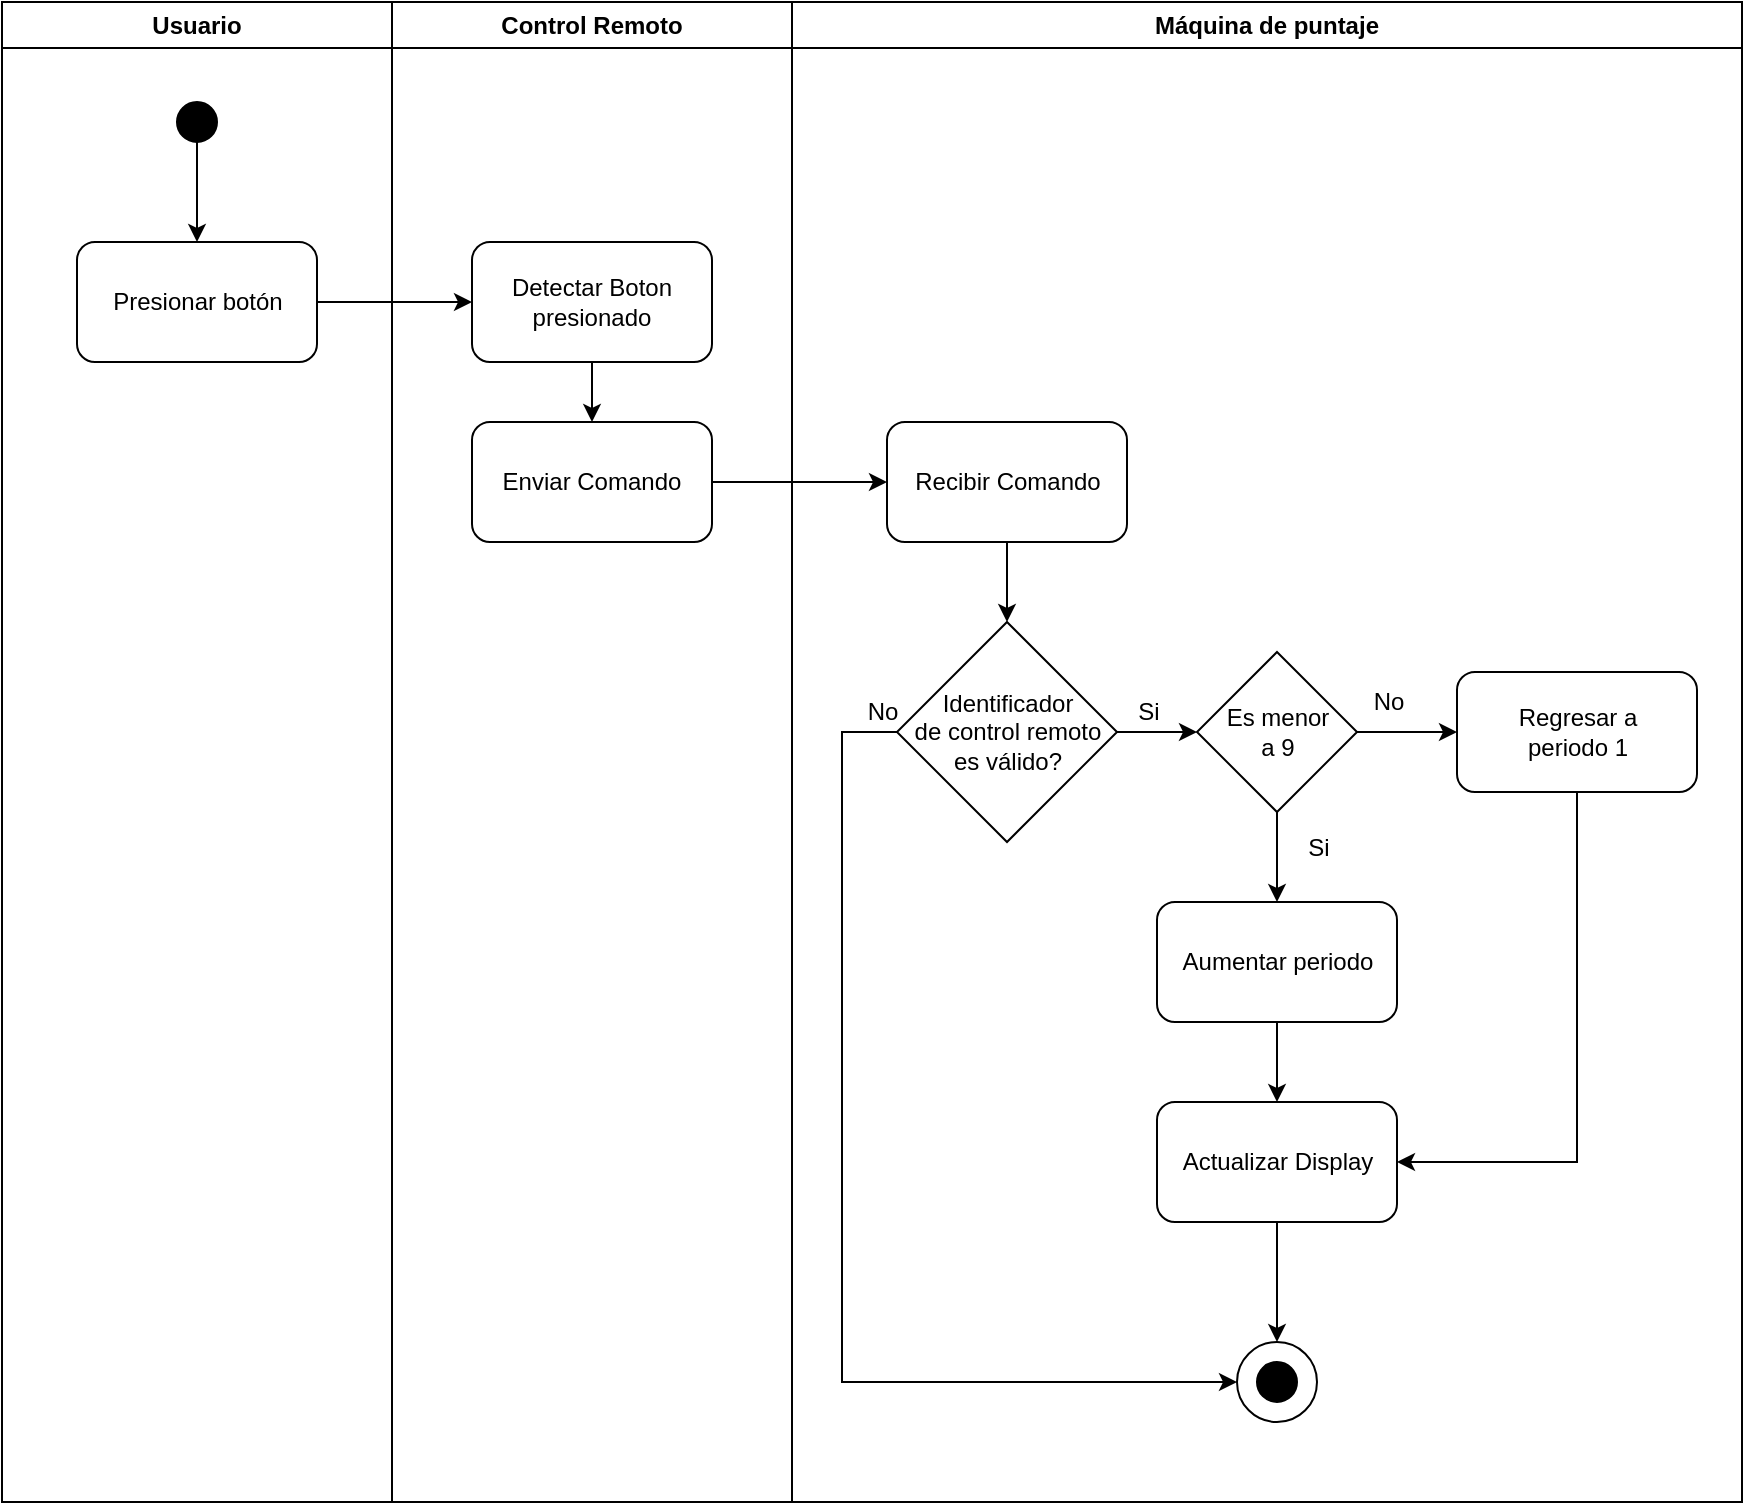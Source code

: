 <mxfile version="21.6.6" type="device">
  <diagram name="Page-1" id="Hh8ELVa93jr0go5h3RQ5">
    <mxGraphModel dx="416" dy="746" grid="1" gridSize="10" guides="1" tooltips="1" connect="1" arrows="1" fold="1" page="1" pageScale="1" pageWidth="850" pageHeight="1100" math="0" shadow="0">
      <root>
        <mxCell id="0" />
        <mxCell id="1" parent="0" />
        <mxCell id="2" value="Usuario" style="swimlane;whiteSpace=wrap;html=1;startSize=23;" parent="1" vertex="1">
          <mxGeometry x="960" y="120" width="195" height="750" as="geometry" />
        </mxCell>
        <mxCell id="3" value="" style="ellipse;whiteSpace=wrap;html=1;aspect=fixed;fillColor=#000000;" parent="2" vertex="1">
          <mxGeometry x="87.5" y="50" width="20" height="20" as="geometry" />
        </mxCell>
        <mxCell id="4" value="Presionar botón" style="rounded=1;whiteSpace=wrap;html=1;" parent="2" vertex="1">
          <mxGeometry x="37.5" y="120" width="120" height="60" as="geometry" />
        </mxCell>
        <mxCell id="5" value="" style="edgeStyle=orthogonalEdgeStyle;rounded=0;orthogonalLoop=1;jettySize=auto;html=1;" parent="2" source="3" target="4" edge="1">
          <mxGeometry relative="1" as="geometry" />
        </mxCell>
        <mxCell id="6" value="Control Remoto" style="swimlane;whiteSpace=wrap;html=1;" parent="1" vertex="1">
          <mxGeometry x="1155" y="120" width="200" height="750" as="geometry" />
        </mxCell>
        <mxCell id="7" value="" style="edgeStyle=orthogonalEdgeStyle;rounded=0;orthogonalLoop=1;jettySize=auto;html=1;" parent="6" source="8" target="9" edge="1">
          <mxGeometry relative="1" as="geometry" />
        </mxCell>
        <mxCell id="8" value="Detectar Boton presionado" style="rounded=1;whiteSpace=wrap;html=1;" parent="6" vertex="1">
          <mxGeometry x="40" y="120" width="120" height="60" as="geometry" />
        </mxCell>
        <mxCell id="9" value="Enviar Comando" style="rounded=1;whiteSpace=wrap;html=1;" parent="6" vertex="1">
          <mxGeometry x="40" y="210" width="120" height="60" as="geometry" />
        </mxCell>
        <mxCell id="10" value="" style="edgeStyle=orthogonalEdgeStyle;rounded=0;orthogonalLoop=1;jettySize=auto;html=1;" parent="1" source="4" target="8" edge="1">
          <mxGeometry relative="1" as="geometry" />
        </mxCell>
        <mxCell id="11" value="Máquina de puntaje" style="swimlane;whiteSpace=wrap;html=1;" parent="1" vertex="1">
          <mxGeometry x="1355" y="120" width="475" height="750" as="geometry" />
        </mxCell>
        <mxCell id="12" value="" style="edgeStyle=orthogonalEdgeStyle;rounded=0;orthogonalLoop=1;jettySize=auto;html=1;" parent="11" source="13" target="21" edge="1">
          <mxGeometry relative="1" as="geometry" />
        </mxCell>
        <mxCell id="13" value="Aumentar periodo" style="rounded=1;whiteSpace=wrap;html=1;" parent="11" vertex="1">
          <mxGeometry x="182.5" y="450" width="120" height="60" as="geometry" />
        </mxCell>
        <mxCell id="14" style="edgeStyle=orthogonalEdgeStyle;rounded=0;orthogonalLoop=1;jettySize=auto;html=1;entryX=0;entryY=0.5;entryDx=0;entryDy=0;" parent="11" source="16" target="27" edge="1">
          <mxGeometry relative="1" as="geometry">
            <Array as="points">
              <mxPoint x="25" y="365" />
              <mxPoint x="25" y="690" />
            </Array>
          </mxGeometry>
        </mxCell>
        <mxCell id="15" value="" style="edgeStyle=orthogonalEdgeStyle;rounded=0;orthogonalLoop=1;jettySize=auto;html=1;" parent="11" source="16" target="24" edge="1">
          <mxGeometry relative="1" as="geometry" />
        </mxCell>
        <mxCell id="16" value="Identificador&lt;br&gt;de control remoto es válido?" style="rhombus;whiteSpace=wrap;html=1;" parent="11" vertex="1">
          <mxGeometry x="52.5" y="310" width="110" height="110" as="geometry" />
        </mxCell>
        <mxCell id="17" value="" style="edgeStyle=orthogonalEdgeStyle;rounded=0;orthogonalLoop=1;jettySize=auto;html=1;" parent="11" source="18" target="16" edge="1">
          <mxGeometry relative="1" as="geometry" />
        </mxCell>
        <mxCell id="18" value="Recibir Comando" style="rounded=1;whiteSpace=wrap;html=1;" parent="11" vertex="1">
          <mxGeometry x="47.5" y="210" width="120" height="60" as="geometry" />
        </mxCell>
        <mxCell id="19" value="No" style="text;html=1;align=center;verticalAlign=middle;resizable=0;points=[];autosize=1;strokeColor=none;fillColor=none;" parent="11" vertex="1">
          <mxGeometry x="25" y="340" width="40" height="30" as="geometry" />
        </mxCell>
        <mxCell id="20" style="edgeStyle=orthogonalEdgeStyle;rounded=0;orthogonalLoop=1;jettySize=auto;html=1;entryX=0.5;entryY=0;entryDx=0;entryDy=0;" parent="11" source="21" target="27" edge="1">
          <mxGeometry relative="1" as="geometry" />
        </mxCell>
        <mxCell id="21" value="Actualizar Display" style="rounded=1;whiteSpace=wrap;html=1;" parent="11" vertex="1">
          <mxGeometry x="182.5" y="550" width="120" height="60" as="geometry" />
        </mxCell>
        <mxCell id="22" value="" style="edgeStyle=orthogonalEdgeStyle;rounded=0;orthogonalLoop=1;jettySize=auto;html=1;" parent="11" source="24" target="13" edge="1">
          <mxGeometry relative="1" as="geometry" />
        </mxCell>
        <mxCell id="23" value="" style="edgeStyle=orthogonalEdgeStyle;rounded=0;orthogonalLoop=1;jettySize=auto;html=1;" parent="11" source="24" target="30" edge="1">
          <mxGeometry relative="1" as="geometry" />
        </mxCell>
        <mxCell id="24" value="Es menor&lt;br&gt;a 9" style="rhombus;whiteSpace=wrap;html=1;" parent="11" vertex="1">
          <mxGeometry x="202.5" y="325" width="80" height="80" as="geometry" />
        </mxCell>
        <mxCell id="25" value="Si" style="text;html=1;align=center;verticalAlign=middle;resizable=0;points=[];autosize=1;strokeColor=none;fillColor=none;" parent="11" vertex="1">
          <mxGeometry x="162.5" y="340" width="30" height="30" as="geometry" />
        </mxCell>
        <mxCell id="26" value="" style="group" parent="11" vertex="1" connectable="0">
          <mxGeometry x="222.5" y="670" width="40" height="40" as="geometry" />
        </mxCell>
        <mxCell id="27" value="" style="ellipse;whiteSpace=wrap;html=1;aspect=fixed;" parent="26" vertex="1">
          <mxGeometry width="40" height="40" as="geometry" />
        </mxCell>
        <mxCell id="28" value="" style="ellipse;whiteSpace=wrap;html=1;aspect=fixed;fillColor=#000000;" parent="26" vertex="1">
          <mxGeometry x="10" y="10" width="20" height="20" as="geometry" />
        </mxCell>
        <mxCell id="29" style="edgeStyle=orthogonalEdgeStyle;rounded=0;orthogonalLoop=1;jettySize=auto;html=1;" parent="11" source="30" target="21" edge="1">
          <mxGeometry relative="1" as="geometry">
            <Array as="points">
              <mxPoint x="392.5" y="580" />
            </Array>
          </mxGeometry>
        </mxCell>
        <mxCell id="30" value="Regresar a &lt;br&gt;periodo 1" style="rounded=1;whiteSpace=wrap;html=1;" parent="11" vertex="1">
          <mxGeometry x="332.5" y="335" width="120" height="60" as="geometry" />
        </mxCell>
        <mxCell id="31" value="No" style="text;html=1;align=center;verticalAlign=middle;resizable=0;points=[];autosize=1;strokeColor=none;fillColor=none;" parent="11" vertex="1">
          <mxGeometry x="277.5" y="335" width="40" height="30" as="geometry" />
        </mxCell>
        <mxCell id="32" value="" style="edgeStyle=orthogonalEdgeStyle;rounded=0;orthogonalLoop=1;jettySize=auto;html=1;" parent="1" source="9" target="18" edge="1">
          <mxGeometry relative="1" as="geometry" />
        </mxCell>
        <mxCell id="33" value="Si" style="text;html=1;align=center;verticalAlign=middle;resizable=0;points=[];autosize=1;strokeColor=none;fillColor=none;" parent="1" vertex="1">
          <mxGeometry x="1602.5" y="528" width="30" height="30" as="geometry" />
        </mxCell>
      </root>
    </mxGraphModel>
  </diagram>
</mxfile>
